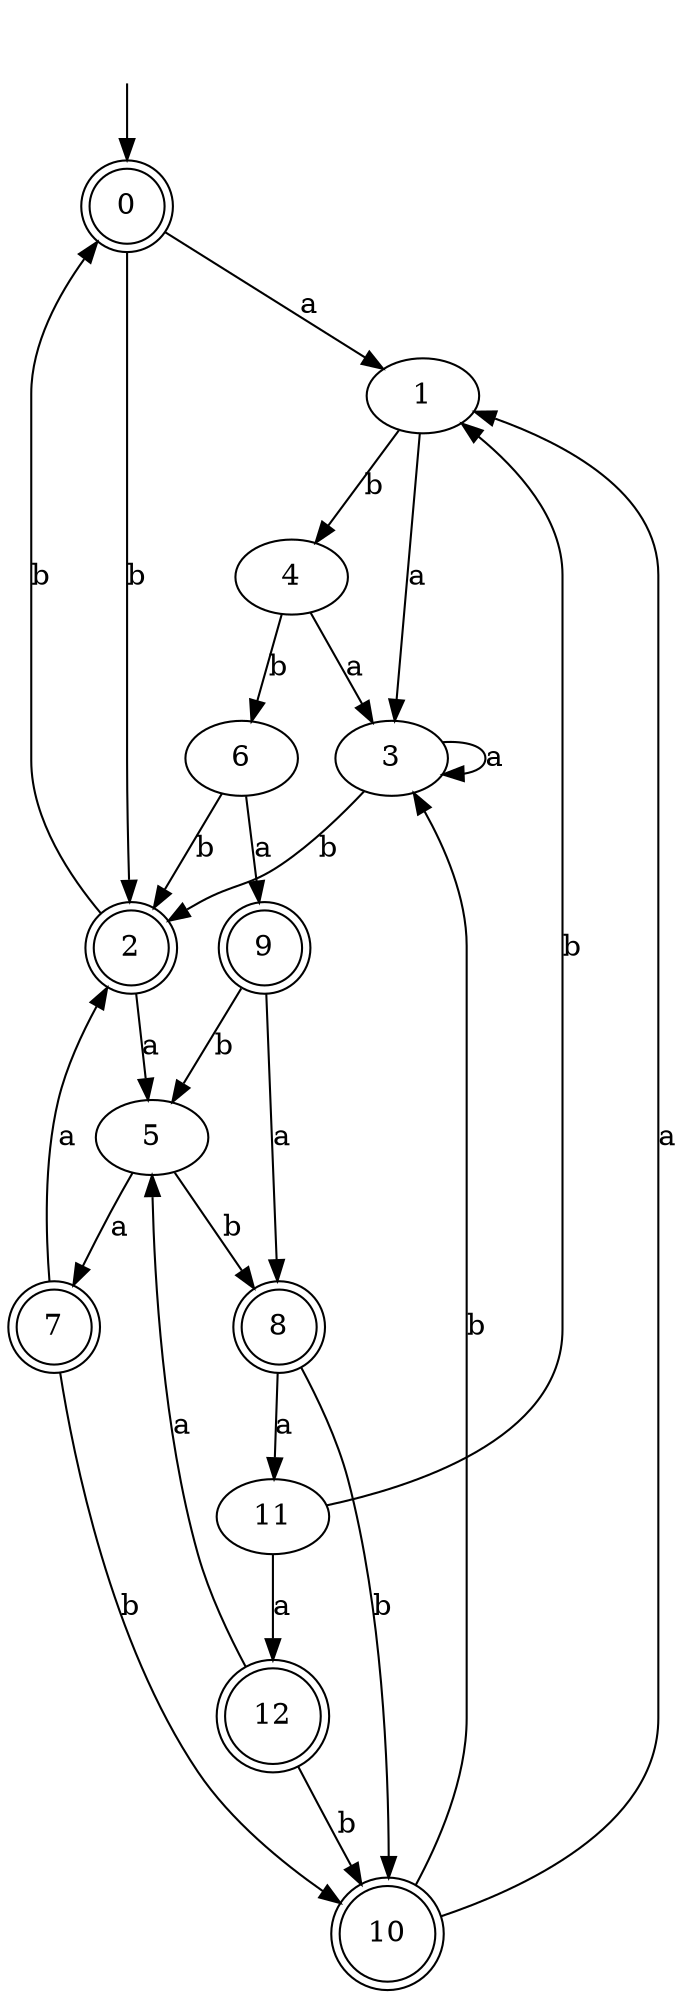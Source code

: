 digraph RandomDFA {
  __start0 [label="", shape=none];
  __start0 -> 0 [label=""];
  0 [shape=circle] [shape=doublecircle]
  0 -> 1 [label="a"]
  0 -> 2 [label="b"]
  1
  1 -> 3 [label="a"]
  1 -> 4 [label="b"]
  2 [shape=doublecircle]
  2 -> 5 [label="a"]
  2 -> 0 [label="b"]
  3
  3 -> 3 [label="a"]
  3 -> 2 [label="b"]
  4
  4 -> 3 [label="a"]
  4 -> 6 [label="b"]
  5
  5 -> 7 [label="a"]
  5 -> 8 [label="b"]
  6
  6 -> 9 [label="a"]
  6 -> 2 [label="b"]
  7 [shape=doublecircle]
  7 -> 2 [label="a"]
  7 -> 10 [label="b"]
  8 [shape=doublecircle]
  8 -> 11 [label="a"]
  8 -> 10 [label="b"]
  9 [shape=doublecircle]
  9 -> 8 [label="a"]
  9 -> 5 [label="b"]
  10 [shape=doublecircle]
  10 -> 1 [label="a"]
  10 -> 3 [label="b"]
  11
  11 -> 12 [label="a"]
  11 -> 1 [label="b"]
  12 [shape=doublecircle]
  12 -> 5 [label="a"]
  12 -> 10 [label="b"]
}
